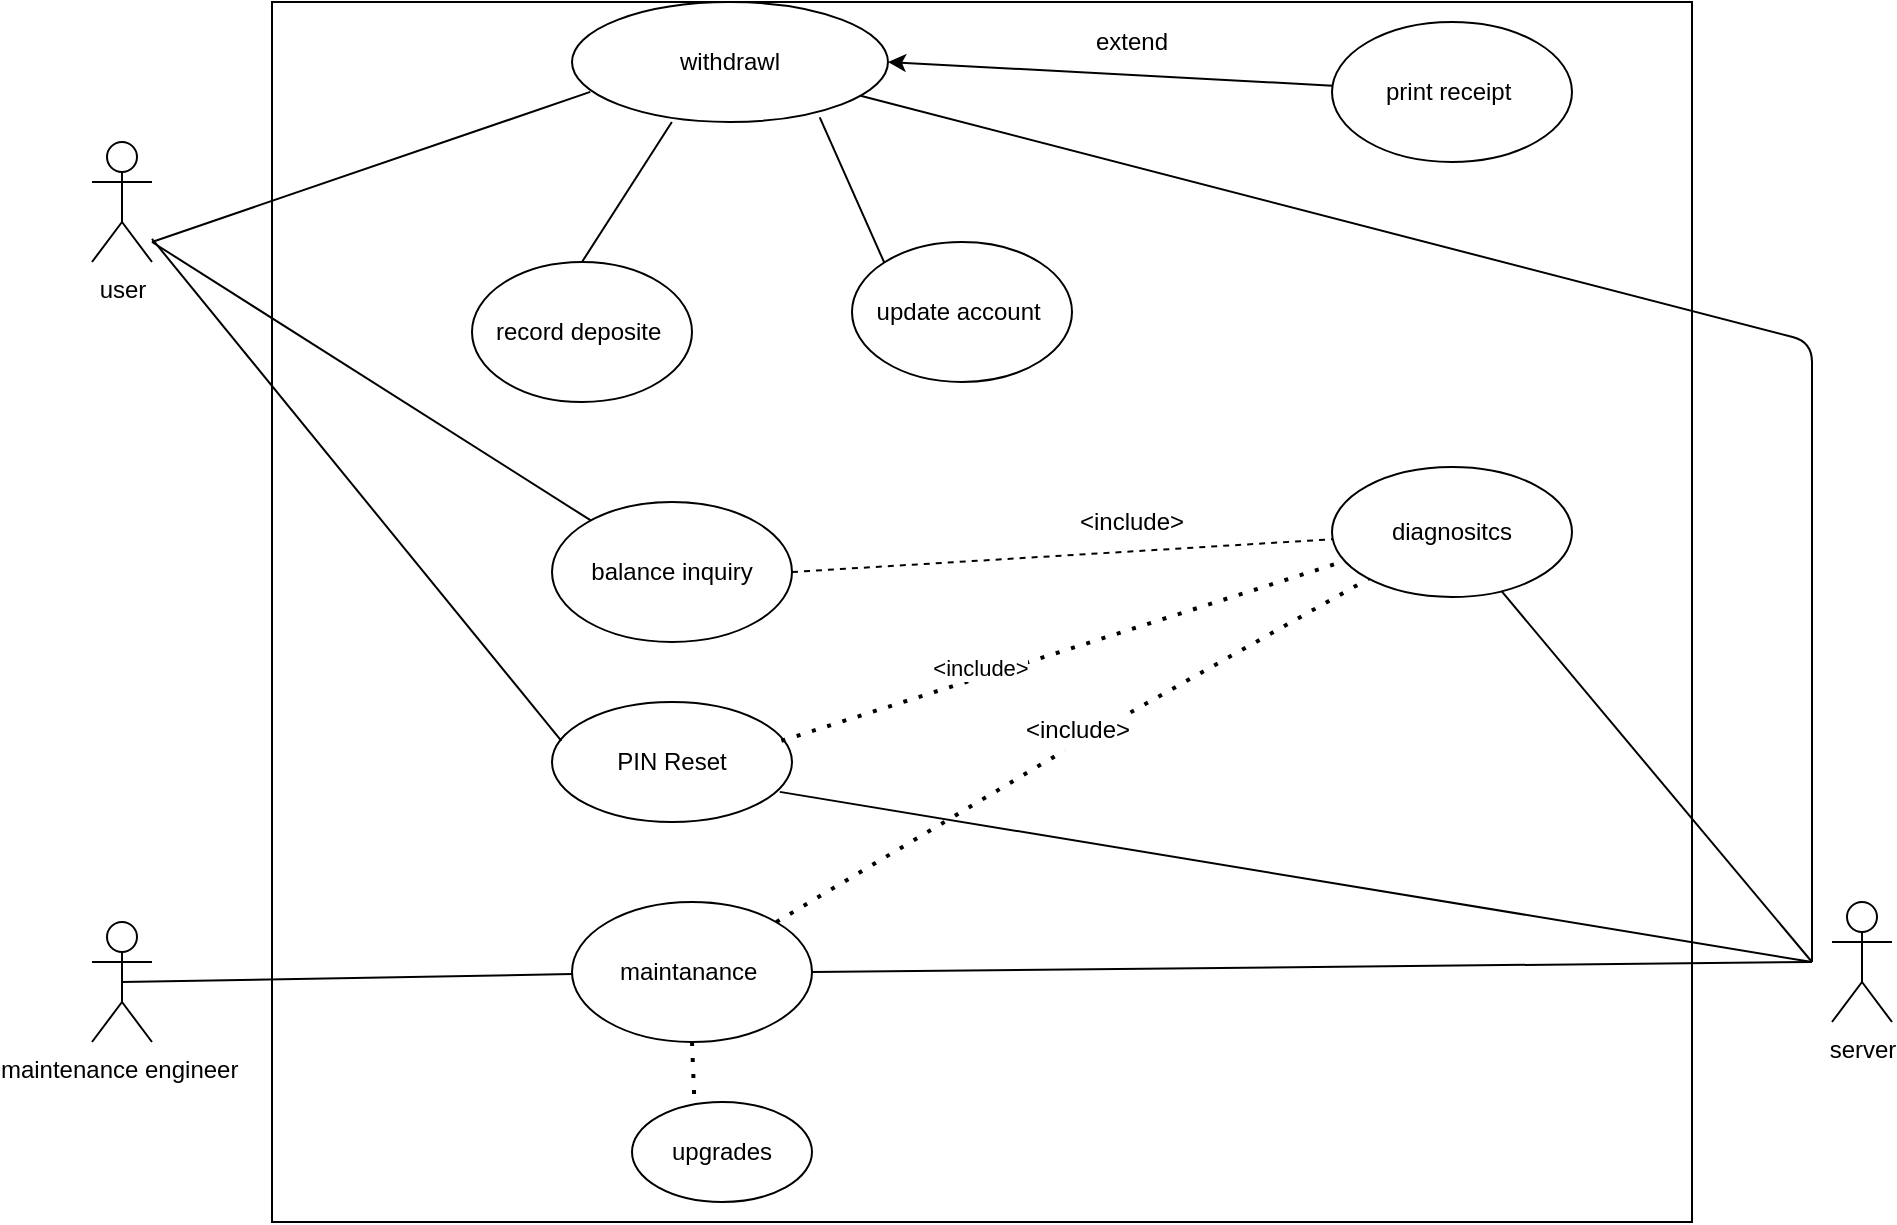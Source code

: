 <mxfile version="13.6.2" type="device"><diagram id="GX4fQjnTFawCFQm8Dv_G" name="Page-1"><mxGraphModel dx="875" dy="411" grid="1" gridSize="10" guides="1" tooltips="1" connect="1" arrows="1" fold="1" page="1" pageScale="1" pageWidth="583" pageHeight="827" math="0" shadow="0"><root><mxCell id="0"/><mxCell id="1" parent="0"/><mxCell id="5_An1EqOp64pSG7s85re-1" value="user" style="shape=umlActor;verticalLabelPosition=bottom;verticalAlign=top;html=1;outlineConnect=0;" vertex="1" parent="1"><mxGeometry x="110" y="120" width="30" height="60" as="geometry"/></mxCell><mxCell id="5_An1EqOp64pSG7s85re-2" value="maintenance engineer&amp;nbsp;" style="shape=umlActor;verticalLabelPosition=bottom;verticalAlign=top;html=1;outlineConnect=0;" vertex="1" parent="1"><mxGeometry x="110" y="510" width="30" height="60" as="geometry"/></mxCell><mxCell id="5_An1EqOp64pSG7s85re-3" value="" style="rounded=0;whiteSpace=wrap;html=1;" vertex="1" parent="1"><mxGeometry x="200" y="50" width="710" height="610" as="geometry"/></mxCell><mxCell id="5_An1EqOp64pSG7s85re-5" value="withdrawl" style="ellipse;whiteSpace=wrap;html=1;" vertex="1" parent="1"><mxGeometry x="350" y="50" width="158" height="60" as="geometry"/></mxCell><mxCell id="5_An1EqOp64pSG7s85re-6" value="record deposite&amp;nbsp;" style="ellipse;whiteSpace=wrap;html=1;" vertex="1" parent="1"><mxGeometry x="300" y="180" width="110" height="70" as="geometry"/></mxCell><mxCell id="5_An1EqOp64pSG7s85re-7" value="update account&amp;nbsp;" style="ellipse;whiteSpace=wrap;html=1;" vertex="1" parent="1"><mxGeometry x="490" y="170" width="110" height="70" as="geometry"/></mxCell><mxCell id="5_An1EqOp64pSG7s85re-8" value="balance inquiry" style="ellipse;whiteSpace=wrap;html=1;" vertex="1" parent="1"><mxGeometry x="340" y="300" width="120" height="70" as="geometry"/></mxCell><mxCell id="5_An1EqOp64pSG7s85re-9" value="PIN Reset" style="ellipse;whiteSpace=wrap;html=1;" vertex="1" parent="1"><mxGeometry x="340" y="400" width="120" height="60" as="geometry"/></mxCell><mxCell id="5_An1EqOp64pSG7s85re-10" value="maintanance&amp;nbsp;" style="ellipse;whiteSpace=wrap;html=1;" vertex="1" parent="1"><mxGeometry x="350" y="500" width="120" height="70" as="geometry"/></mxCell><mxCell id="5_An1EqOp64pSG7s85re-11" value="print receipt&amp;nbsp;" style="ellipse;whiteSpace=wrap;html=1;" vertex="1" parent="1"><mxGeometry x="730" y="60" width="120" height="70" as="geometry"/></mxCell><mxCell id="5_An1EqOp64pSG7s85re-12" value="diagnositcs" style="ellipse;whiteSpace=wrap;html=1;" vertex="1" parent="1"><mxGeometry x="730" y="282.5" width="120" height="65" as="geometry"/></mxCell><mxCell id="5_An1EqOp64pSG7s85re-13" value="" style="endArrow=none;html=1;entryX=0.039;entryY=0.324;entryDx=0;entryDy=0;entryPerimeter=0;" edge="1" parent="1" source="5_An1EqOp64pSG7s85re-1" target="5_An1EqOp64pSG7s85re-9"><mxGeometry width="50" height="50" relative="1" as="geometry"><mxPoint x="470" y="290" as="sourcePoint"/><mxPoint x="520" y="240" as="targetPoint"/></mxGeometry></mxCell><mxCell id="5_An1EqOp64pSG7s85re-14" value="" style="endArrow=none;html=1;" edge="1" parent="1" target="5_An1EqOp64pSG7s85re-8"><mxGeometry width="50" height="50" relative="1" as="geometry"><mxPoint x="140" y="170" as="sourcePoint"/><mxPoint x="320" y="240" as="targetPoint"/></mxGeometry></mxCell><mxCell id="5_An1EqOp64pSG7s85re-15" value="" style="endArrow=none;html=1;entryX=0.058;entryY=0.749;entryDx=0;entryDy=0;entryPerimeter=0;" edge="1" parent="1" target="5_An1EqOp64pSG7s85re-5"><mxGeometry width="50" height="50" relative="1" as="geometry"><mxPoint x="140" y="170" as="sourcePoint"/><mxPoint x="320" y="240" as="targetPoint"/></mxGeometry></mxCell><mxCell id="5_An1EqOp64pSG7s85re-20" value="server" style="shape=umlActor;verticalLabelPosition=bottom;verticalAlign=top;html=1;outlineConnect=0;" vertex="1" parent="1"><mxGeometry x="980" y="500" width="30" height="60" as="geometry"/></mxCell><mxCell id="5_An1EqOp64pSG7s85re-22" value="" style="endArrow=none;html=1;entryX=1;entryY=0.5;entryDx=0;entryDy=0;" edge="1" parent="1" target="5_An1EqOp64pSG7s85re-10"><mxGeometry width="50" height="50" relative="1" as="geometry"><mxPoint x="970" y="530" as="sourcePoint"/><mxPoint x="630" y="370" as="targetPoint"/></mxGeometry></mxCell><mxCell id="5_An1EqOp64pSG7s85re-25" value="" style="endArrow=none;html=1;entryX=0.949;entryY=0.749;entryDx=0;entryDy=0;entryPerimeter=0;" edge="1" parent="1" target="5_An1EqOp64pSG7s85re-9"><mxGeometry width="50" height="50" relative="1" as="geometry"><mxPoint x="970" y="530" as="sourcePoint"/><mxPoint x="1070" y="370" as="targetPoint"/></mxGeometry></mxCell><mxCell id="5_An1EqOp64pSG7s85re-27" value="" style="endArrow=none;html=1;" edge="1" parent="1" target="5_An1EqOp64pSG7s85re-12"><mxGeometry width="50" height="50" relative="1" as="geometry"><mxPoint x="970" y="530" as="sourcePoint"/><mxPoint x="960" y="390" as="targetPoint"/></mxGeometry></mxCell><mxCell id="5_An1EqOp64pSG7s85re-28" value="" style="endArrow=none;html=1;" edge="1" parent="1" target="5_An1EqOp64pSG7s85re-5"><mxGeometry width="50" height="50" relative="1" as="geometry"><mxPoint x="970" y="530" as="sourcePoint"/><mxPoint x="970" y="100" as="targetPoint"/><Array as="points"><mxPoint x="970" y="220"/></Array></mxGeometry></mxCell><mxCell id="5_An1EqOp64pSG7s85re-31" value="" style="endArrow=none;html=1;exitX=0;exitY=0;exitDx=0;exitDy=0;entryX=0.784;entryY=0.961;entryDx=0;entryDy=0;entryPerimeter=0;" edge="1" parent="1" source="5_An1EqOp64pSG7s85re-7" target="5_An1EqOp64pSG7s85re-5"><mxGeometry width="50" height="50" relative="1" as="geometry"><mxPoint x="480" y="180" as="sourcePoint"/><mxPoint x="470" y="100" as="targetPoint"/></mxGeometry></mxCell><mxCell id="5_An1EqOp64pSG7s85re-32" value="" style="endArrow=none;html=1;exitX=0.5;exitY=0;exitDx=0;exitDy=0;entryX=0.316;entryY=1;entryDx=0;entryDy=0;entryPerimeter=0;" edge="1" parent="1" source="5_An1EqOp64pSG7s85re-6" target="5_An1EqOp64pSG7s85re-5"><mxGeometry width="50" height="50" relative="1" as="geometry"><mxPoint x="480" y="180" as="sourcePoint"/><mxPoint x="530" y="130" as="targetPoint"/></mxGeometry></mxCell><mxCell id="5_An1EqOp64pSG7s85re-34" value="" style="endArrow=none;dashed=1;html=1;exitX=1;exitY=0.5;exitDx=0;exitDy=0;" edge="1" parent="1" source="5_An1EqOp64pSG7s85re-8" target="5_An1EqOp64pSG7s85re-12"><mxGeometry width="50" height="50" relative="1" as="geometry"><mxPoint x="720" y="280" as="sourcePoint"/><mxPoint x="770" y="230" as="targetPoint"/></mxGeometry></mxCell><mxCell id="5_An1EqOp64pSG7s85re-35" value="" style="endArrow=none;dashed=1;html=1;dashPattern=1 3;strokeWidth=2;exitX=0.956;exitY=0.324;exitDx=0;exitDy=0;exitPerimeter=0;entryX=0.055;entryY=0.722;entryDx=0;entryDy=0;entryPerimeter=0;" edge="1" parent="1" source="5_An1EqOp64pSG7s85re-9" target="5_An1EqOp64pSG7s85re-12"><mxGeometry width="50" height="50" relative="1" as="geometry"><mxPoint x="610" y="280" as="sourcePoint"/><mxPoint x="660" y="230" as="targetPoint"/></mxGeometry></mxCell><mxCell id="5_An1EqOp64pSG7s85re-42" value="&amp;lt;include&amp;gt;" style="edgeLabel;html=1;align=center;verticalAlign=middle;resizable=0;points=[];" vertex="1" connectable="0" parent="5_An1EqOp64pSG7s85re-35"><mxGeometry x="-0.297" y="5" relative="1" as="geometry"><mxPoint x="1" as="offset"/></mxGeometry></mxCell><mxCell id="5_An1EqOp64pSG7s85re-38" value="" style="endArrow=none;dashed=1;html=1;dashPattern=1 3;strokeWidth=2;" edge="1" parent="1" target="5_An1EqOp64pSG7s85re-12"><mxGeometry width="50" height="50" relative="1" as="geometry"><mxPoint x="629.25" y="405.183" as="sourcePoint"/><mxPoint x="660" y="480" as="targetPoint"/></mxGeometry></mxCell><mxCell id="5_An1EqOp64pSG7s85re-40" value="" style="endArrow=classic;html=1;entryX=1;entryY=0.5;entryDx=0;entryDy=0;" edge="1" parent="1" source="5_An1EqOp64pSG7s85re-11" target="5_An1EqOp64pSG7s85re-5"><mxGeometry width="50" height="50" relative="1" as="geometry"><mxPoint x="610" y="240" as="sourcePoint"/><mxPoint x="660" y="190" as="targetPoint"/></mxGeometry></mxCell><mxCell id="5_An1EqOp64pSG7s85re-41" value="extend" style="text;html=1;strokeColor=none;fillColor=none;align=center;verticalAlign=middle;whiteSpace=wrap;rounded=0;" vertex="1" parent="1"><mxGeometry x="610" y="60" width="40" height="20" as="geometry"/></mxCell><mxCell id="5_An1EqOp64pSG7s85re-44" value="" style="endArrow=none;dashed=1;html=1;dashPattern=1 3;strokeWidth=2;" edge="1" parent="1" source="5_An1EqOp64pSG7s85re-10"><mxGeometry width="50" height="50" relative="1" as="geometry"><mxPoint x="452.68" y="510.4" as="sourcePoint"/><mxPoint x="596.5" y="424.111" as="targetPoint"/></mxGeometry></mxCell><mxCell id="5_An1EqOp64pSG7s85re-45" value="&amp;lt;include&amp;gt;" style="text;html=1;strokeColor=none;fillColor=none;align=center;verticalAlign=middle;whiteSpace=wrap;rounded=0;" vertex="1" parent="1"><mxGeometry x="610" y="300" width="40" height="20" as="geometry"/></mxCell><mxCell id="5_An1EqOp64pSG7s85re-46" value="&amp;lt;include&amp;gt;" style="text;html=1;strokeColor=none;fillColor=none;align=center;verticalAlign=middle;whiteSpace=wrap;rounded=0;" vertex="1" parent="1"><mxGeometry x="583" y="404" width="40" height="20" as="geometry"/></mxCell><mxCell id="5_An1EqOp64pSG7s85re-47" value="" style="endArrow=none;html=1;exitX=0.5;exitY=0.5;exitDx=0;exitDy=0;exitPerimeter=0;" edge="1" parent="1" source="5_An1EqOp64pSG7s85re-2" target="5_An1EqOp64pSG7s85re-10"><mxGeometry width="50" height="50" relative="1" as="geometry"><mxPoint x="260" y="480" as="sourcePoint"/><mxPoint x="310" y="430" as="targetPoint"/></mxGeometry></mxCell><mxCell id="5_An1EqOp64pSG7s85re-48" value="upgrades" style="ellipse;whiteSpace=wrap;html=1;" vertex="1" parent="1"><mxGeometry x="380" y="600" width="90" height="50" as="geometry"/></mxCell><mxCell id="5_An1EqOp64pSG7s85re-50" value="" style="endArrow=none;dashed=1;html=1;dashPattern=1 3;strokeWidth=2;exitX=0.5;exitY=1;exitDx=0;exitDy=0;entryX=0.347;entryY=0.009;entryDx=0;entryDy=0;entryPerimeter=0;" edge="1" parent="1" source="5_An1EqOp64pSG7s85re-10" target="5_An1EqOp64pSG7s85re-48"><mxGeometry width="50" height="50" relative="1" as="geometry"><mxPoint x="260" y="480" as="sourcePoint"/><mxPoint x="310" y="430" as="targetPoint"/></mxGeometry></mxCell></root></mxGraphModel></diagram></mxfile>